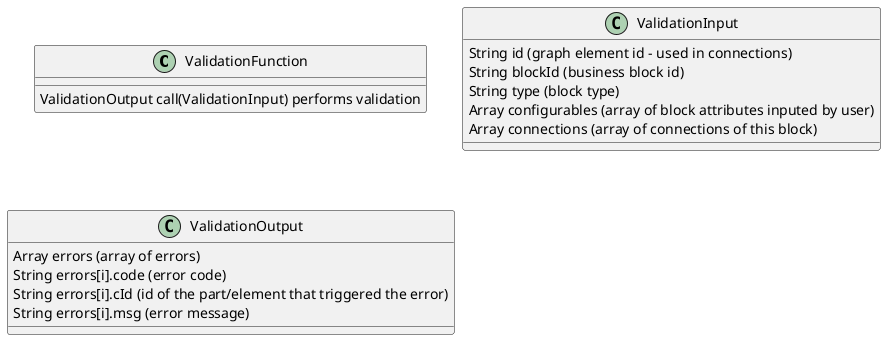@startuml

class ValidationFunction {
  {method} ValidationOutput call(ValidationInput) performs validation  
}

class ValidationInput {
  {field} String id (graph element id - used in connections)
  {field} String blockId (business block id)
  {field} String type (block type)
  {field} Array configurables (array of block attributes inputed by user)
  {field} Array connections (array of connections of this block)
}

class ValidationOutput {
  

  {field} Array errors (array of errors)
  {field} String errors[i].code (error code)
  {field} String errors[i].cId (id of the part/element that triggered the error)
  {field} String errors[i].msg (error message)
}

@enduml